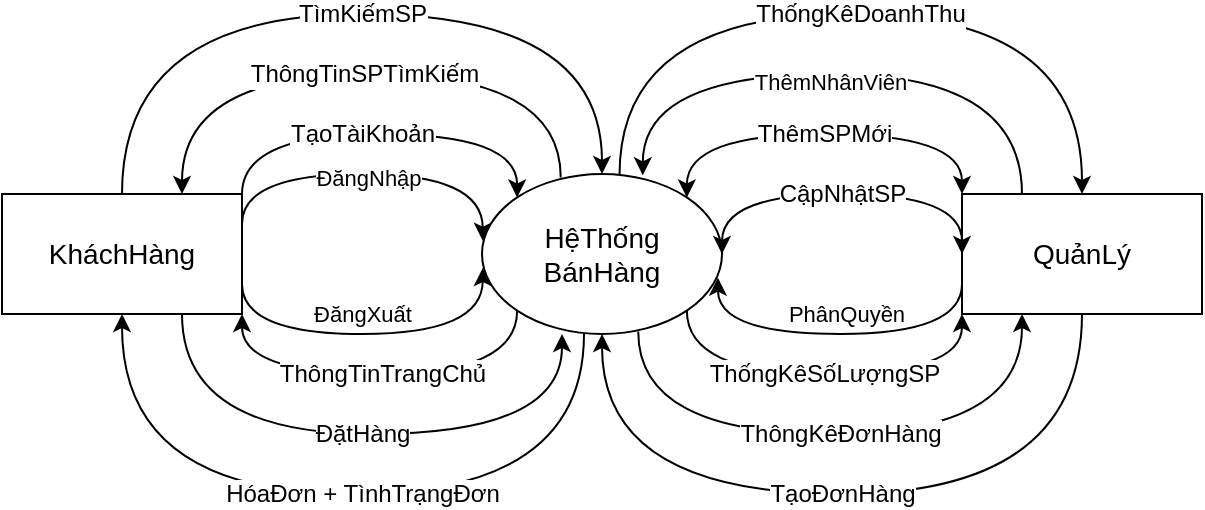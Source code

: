 <mxfile version="22.1.9" type="google">
  <diagram name="Trang-1" id="U9g1iNmjJTycA5l-uThB">
    <mxGraphModel grid="1" page="1" gridSize="10" guides="1" tooltips="1" connect="1" arrows="1" fold="1" pageScale="1" pageWidth="827" pageHeight="1169" math="0" shadow="0">
      <root>
        <mxCell id="0" />
        <mxCell id="1" parent="0" />
        <mxCell id="y0mwx3r2_zh4Qb1iisCX-2" value="&lt;font style=&quot;font-size: 14px;&quot;&gt;KháchHàng&lt;/font&gt;" style="rounded=0;whiteSpace=wrap;html=1;" vertex="1" parent="1">
          <mxGeometry x="160" y="160" width="120" height="60" as="geometry" />
        </mxCell>
        <mxCell id="y0mwx3r2_zh4Qb1iisCX-3" value="&lt;font style=&quot;font-size: 14px;&quot;&gt;HệThống&lt;br&gt;BánHàng&lt;/font&gt;" style="ellipse;whiteSpace=wrap;html=1;" vertex="1" parent="1">
          <mxGeometry x="400" y="150" width="120" height="80" as="geometry" />
        </mxCell>
        <mxCell id="y0mwx3r2_zh4Qb1iisCX-4" value="&lt;font style=&quot;font-size: 14px;&quot;&gt;QuảnLý&lt;/font&gt;" style="rounded=0;whiteSpace=wrap;html=1;" vertex="1" parent="1">
          <mxGeometry x="640" y="160" width="120" height="60" as="geometry" />
        </mxCell>
        <mxCell id="y0mwx3r2_zh4Qb1iisCX-5" value="&lt;font style=&quot;font-size: 12px;&quot;&gt;TìmKiếmSP&lt;/font&gt;" style="endArrow=classic;html=1;rounded=0;curved=1;entryX=0.5;entryY=0;entryDx=0;entryDy=0;exitX=0.5;exitY=0;exitDx=0;exitDy=0;edgeStyle=orthogonalEdgeStyle;" edge="1" parent="1" source="y0mwx3r2_zh4Qb1iisCX-2" target="y0mwx3r2_zh4Qb1iisCX-3">
          <mxGeometry x="0.024" width="50" height="50" relative="1" as="geometry">
            <mxPoint x="380" y="250" as="sourcePoint" />
            <mxPoint x="430" y="200" as="targetPoint" />
            <Array as="points">
              <mxPoint x="220" y="70" />
              <mxPoint x="460" y="70" />
            </Array>
            <mxPoint as="offset" />
          </mxGeometry>
        </mxCell>
        <mxCell id="y0mwx3r2_zh4Qb1iisCX-6" value="&lt;font style=&quot;font-size: 12px;&quot;&gt;ThôngTinSPTìmKiếm&lt;/font&gt;" style="endArrow=classic;html=1;rounded=0;curved=1;entryX=0.75;entryY=0;entryDx=0;entryDy=0;exitX=0.328;exitY=0.022;exitDx=0;exitDy=0;exitPerimeter=0;edgeStyle=orthogonalEdgeStyle;" edge="1" parent="1" source="y0mwx3r2_zh4Qb1iisCX-3" target="y0mwx3r2_zh4Qb1iisCX-2">
          <mxGeometry width="50" height="50" relative="1" as="geometry">
            <mxPoint x="380" y="250" as="sourcePoint" />
            <mxPoint x="430" y="200" as="targetPoint" />
            <Array as="points">
              <mxPoint x="439" y="100" />
              <mxPoint x="250" y="100" />
            </Array>
          </mxGeometry>
        </mxCell>
        <mxCell id="y0mwx3r2_zh4Qb1iisCX-7" value="&lt;span style=&quot;font-size: 12px;&quot;&gt;TạoTàiKhoản&lt;/span&gt;" style="endArrow=classic;html=1;rounded=0;curved=1;exitX=1;exitY=0;exitDx=0;exitDy=0;entryX=0;entryY=0;entryDx=0;entryDy=0;edgeStyle=orthogonalEdgeStyle;" edge="1" parent="1" source="y0mwx3r2_zh4Qb1iisCX-2" target="y0mwx3r2_zh4Qb1iisCX-3">
          <mxGeometry x="-0.097" width="50" height="50" relative="1" as="geometry">
            <mxPoint x="380" y="250" as="sourcePoint" />
            <mxPoint x="430" y="200" as="targetPoint" />
            <Array as="points">
              <mxPoint x="280" y="130" />
              <mxPoint x="418" y="130" />
            </Array>
            <mxPoint as="offset" />
          </mxGeometry>
        </mxCell>
        <mxCell id="y0mwx3r2_zh4Qb1iisCX-11" value="&lt;font style=&quot;font-size: 12px;&quot;&gt;ThôngTinTrangChủ&lt;/font&gt;" style="endArrow=classic;html=1;rounded=0;curved=1;exitX=0;exitY=1;exitDx=0;exitDy=0;entryX=1;entryY=1;entryDx=0;entryDy=0;edgeStyle=orthogonalEdgeStyle;" edge="1" parent="1" source="y0mwx3r2_zh4Qb1iisCX-3" target="y0mwx3r2_zh4Qb1iisCX-2">
          <mxGeometry x="-0.004" width="50" height="50" relative="1" as="geometry">
            <mxPoint x="364" y="310" as="sourcePoint" />
            <mxPoint x="414" y="260" as="targetPoint" />
            <Array as="points">
              <mxPoint x="418" y="250" />
              <mxPoint x="280" y="250" />
            </Array>
            <mxPoint as="offset" />
          </mxGeometry>
        </mxCell>
        <mxCell id="y0mwx3r2_zh4Qb1iisCX-12" value="&lt;font style=&quot;font-size: 12px;&quot;&gt;ĐặtHàng&lt;/font&gt;" style="endArrow=classic;html=1;rounded=0;curved=1;exitX=0.75;exitY=1;exitDx=0;exitDy=0;edgeStyle=orthogonalEdgeStyle;" edge="1" parent="1" source="y0mwx3r2_zh4Qb1iisCX-2">
          <mxGeometry width="50" height="50" relative="1" as="geometry">
            <mxPoint x="380" y="250" as="sourcePoint" />
            <mxPoint x="440" y="230" as="targetPoint" />
            <Array as="points">
              <mxPoint x="250" y="280" />
              <mxPoint x="440" y="280" />
            </Array>
          </mxGeometry>
        </mxCell>
        <mxCell id="y0mwx3r2_zh4Qb1iisCX-13" value="&lt;font style=&quot;font-size: 12px;&quot;&gt;HóaĐơn + TìnhTrạngĐơn&lt;/font&gt;" style="endArrow=classic;html=1;rounded=0;curved=1;entryX=0.5;entryY=1;entryDx=0;entryDy=0;edgeStyle=orthogonalEdgeStyle;" edge="1" parent="1" target="y0mwx3r2_zh4Qb1iisCX-2">
          <mxGeometry x="-0.047" width="50" height="50" relative="1" as="geometry">
            <mxPoint x="451" y="230" as="sourcePoint" />
            <mxPoint x="430" y="200" as="targetPoint" />
            <Array as="points">
              <mxPoint x="451" y="310" />
              <mxPoint x="220" y="310" />
            </Array>
            <mxPoint as="offset" />
          </mxGeometry>
        </mxCell>
        <mxCell id="y0mwx3r2_zh4Qb1iisCX-14" value="&lt;font style=&quot;font-size: 12px;&quot;&gt;ThốngKêDoanhThu&lt;/font&gt;" style="endArrow=classic;html=1;rounded=0;curved=1;exitX=0.573;exitY=0.007;exitDx=0;exitDy=0;entryX=0.5;entryY=0;entryDx=0;entryDy=0;edgeStyle=orthogonalEdgeStyle;exitPerimeter=0;" edge="1" parent="1" source="y0mwx3r2_zh4Qb1iisCX-3" target="y0mwx3r2_zh4Qb1iisCX-4">
          <mxGeometry width="50" height="50" relative="1" as="geometry">
            <mxPoint x="380" y="250" as="sourcePoint" />
            <mxPoint x="650" y="150" as="targetPoint" />
            <Array as="points">
              <mxPoint x="469" y="70" />
              <mxPoint x="700" y="70" />
            </Array>
          </mxGeometry>
        </mxCell>
        <mxCell id="y0mwx3r2_zh4Qb1iisCX-18" value="&lt;font style=&quot;font-size: 12px;&quot;&gt;ThêmSPMới&lt;/font&gt;" style="endArrow=classic;startArrow=classic;html=1;rounded=0;curved=1;exitX=1;exitY=0;exitDx=0;exitDy=0;entryX=0;entryY=0;entryDx=0;entryDy=0;edgeStyle=orthogonalEdgeStyle;" edge="1" parent="1" source="y0mwx3r2_zh4Qb1iisCX-3" target="y0mwx3r2_zh4Qb1iisCX-4">
          <mxGeometry x="0.004" width="50" height="50" relative="1" as="geometry">
            <mxPoint x="510" y="250" as="sourcePoint" />
            <mxPoint x="560" y="200" as="targetPoint" />
            <Array as="points">
              <mxPoint x="502" y="130" />
              <mxPoint x="640" y="130" />
            </Array>
            <mxPoint as="offset" />
          </mxGeometry>
        </mxCell>
        <mxCell id="y0mwx3r2_zh4Qb1iisCX-19" value="&lt;font style=&quot;font-size: 12px;&quot;&gt;CậpNhậtSP&lt;/font&gt;" style="endArrow=classic;startArrow=classic;html=1;rounded=0;curved=1;entryX=0;entryY=0.5;entryDx=0;entryDy=0;exitX=1;exitY=0.5;exitDx=0;exitDy=0;edgeStyle=orthogonalEdgeStyle;" edge="1" parent="1" source="y0mwx3r2_zh4Qb1iisCX-3" target="y0mwx3r2_zh4Qb1iisCX-4">
          <mxGeometry width="50" height="50" relative="1" as="geometry">
            <mxPoint x="520" y="170" as="sourcePoint" />
            <mxPoint x="640" y="170" as="targetPoint" />
            <Array as="points">
              <mxPoint x="520" y="160" />
              <mxPoint x="640" y="160" />
            </Array>
            <mxPoint as="offset" />
          </mxGeometry>
        </mxCell>
        <mxCell id="y0mwx3r2_zh4Qb1iisCX-20" value="&lt;font style=&quot;font-size: 12px;&quot;&gt;ThốngKêSốLượngSP&lt;/font&gt;" style="endArrow=classic;html=1;rounded=0;curved=1;exitX=1;exitY=1;exitDx=0;exitDy=0;entryX=0;entryY=1;entryDx=0;entryDy=0;edgeStyle=orthogonalEdgeStyle;" edge="1" parent="1" source="y0mwx3r2_zh4Qb1iisCX-3" target="y0mwx3r2_zh4Qb1iisCX-4">
          <mxGeometry x="0.003" width="50" height="50" relative="1" as="geometry">
            <mxPoint x="510" y="250" as="sourcePoint" />
            <mxPoint x="560" y="200" as="targetPoint" />
            <Array as="points">
              <mxPoint x="502" y="250" />
              <mxPoint x="640" y="250" />
            </Array>
            <mxPoint as="offset" />
          </mxGeometry>
        </mxCell>
        <mxCell id="y0mwx3r2_zh4Qb1iisCX-21" value="&lt;font style=&quot;font-size: 12px;&quot;&gt;ThôngKêĐơnHàng&lt;/font&gt;" style="endArrow=classic;html=1;rounded=0;curved=1;entryX=0.25;entryY=1;entryDx=0;entryDy=0;exitX=0.651;exitY=0.985;exitDx=0;exitDy=0;exitPerimeter=0;edgeStyle=orthogonalEdgeStyle;" edge="1" parent="1" source="y0mwx3r2_zh4Qb1iisCX-3" target="y0mwx3r2_zh4Qb1iisCX-4">
          <mxGeometry x="0.003" width="50" height="50" relative="1" as="geometry">
            <mxPoint x="480" y="250" as="sourcePoint" />
            <mxPoint x="620" y="310" as="targetPoint" />
            <Array as="points">
              <mxPoint x="478" y="280" />
              <mxPoint x="670" y="280" />
            </Array>
            <mxPoint as="offset" />
          </mxGeometry>
        </mxCell>
        <mxCell id="y0mwx3r2_zh4Qb1iisCX-22" value="&lt;font style=&quot;font-size: 12px;&quot;&gt;&lt;span style=&quot;color: rgb(0, 0, 0); font-family: Helvetica; font-style: normal; font-variant-ligatures: normal; font-variant-caps: normal; font-weight: 400; letter-spacing: normal; orphans: 2; text-align: center; text-indent: 0px; text-transform: none; widows: 2; word-spacing: 0px; -webkit-text-stroke-width: 0px; background-color: rgb(255, 255, 255); text-decoration-thickness: initial; text-decoration-style: initial; text-decoration-color: initial; float: none; display: inline !important;&quot;&gt;TạoĐơnHàng&lt;/span&gt;&lt;br&gt;&lt;/font&gt;" style="endArrow=classic;html=1;rounded=0;curved=1;exitX=0.5;exitY=1;exitDx=0;exitDy=0;entryX=0.5;entryY=1;entryDx=0;entryDy=0;edgeStyle=orthogonalEdgeStyle;" edge="1" parent="1">
          <mxGeometry x="0.024" width="50" height="50" relative="1" as="geometry">
            <mxPoint x="700" y="220" as="sourcePoint" />
            <mxPoint x="460" y="230" as="targetPoint" />
            <Array as="points">
              <mxPoint x="700" y="310" />
              <mxPoint x="460" y="310" />
            </Array>
            <mxPoint as="offset" />
          </mxGeometry>
        </mxCell>
        <mxCell id="6JSaW5JQkCWTSzgDVDDX-2" value="" style="curved=1;endArrow=classic;html=1;rounded=0;edgeStyle=orthogonalEdgeStyle;exitX=0;exitY=0.75;exitDx=0;exitDy=0;entryX=0.983;entryY=0.648;entryDx=0;entryDy=0;entryPerimeter=0;" edge="1" parent="1" source="y0mwx3r2_zh4Qb1iisCX-4" target="y0mwx3r2_zh4Qb1iisCX-3">
          <mxGeometry width="50" height="50" relative="1" as="geometry">
            <mxPoint x="435" y="330" as="sourcePoint" />
            <mxPoint x="485" y="280" as="targetPoint" />
            <Array as="points">
              <mxPoint x="640" y="230" />
              <mxPoint x="518" y="230" />
            </Array>
          </mxGeometry>
        </mxCell>
        <mxCell id="6JSaW5JQkCWTSzgDVDDX-7" value="PhânQuyền" style="edgeLabel;html=1;align=center;verticalAlign=middle;resizable=0;points=[];" connectable="0" vertex="1" parent="6JSaW5JQkCWTSzgDVDDX-2">
          <mxGeometry x="-0.052" y="1" relative="1" as="geometry">
            <mxPoint y="-11" as="offset" />
          </mxGeometry>
        </mxCell>
        <mxCell id="6JSaW5JQkCWTSzgDVDDX-12" value="" style="curved=1;endArrow=classic;html=1;rounded=0;edgeStyle=orthogonalEdgeStyle;exitX=1;exitY=0.75;exitDx=0;exitDy=0;entryX=0.003;entryY=0.588;entryDx=0;entryDy=0;entryPerimeter=0;" edge="1" parent="1" source="y0mwx3r2_zh4Qb1iisCX-2" target="y0mwx3r2_zh4Qb1iisCX-3">
          <mxGeometry width="50" height="50" relative="1" as="geometry">
            <mxPoint x="370" y="310" as="sourcePoint" />
            <mxPoint x="420" y="260" as="targetPoint" />
            <Array as="points">
              <mxPoint x="280" y="230" />
              <mxPoint x="400" y="230" />
            </Array>
          </mxGeometry>
        </mxCell>
        <mxCell id="6JSaW5JQkCWTSzgDVDDX-16" value="ĐăngXuất" style="edgeLabel;html=1;align=center;verticalAlign=middle;resizable=0;points=[];" vertex="1" connectable="0" parent="6JSaW5JQkCWTSzgDVDDX-12">
          <mxGeometry x="-0.047" y="-1" relative="1" as="geometry">
            <mxPoint y="-11" as="offset" />
          </mxGeometry>
        </mxCell>
        <mxCell id="6JSaW5JQkCWTSzgDVDDX-14" value="" style="curved=1;endArrow=classic;html=1;rounded=0;edgeStyle=orthogonalEdgeStyle;exitX=1;exitY=0.25;exitDx=0;exitDy=0;entryX=0.003;entryY=0.417;entryDx=0;entryDy=0;entryPerimeter=0;" edge="1" parent="1" source="y0mwx3r2_zh4Qb1iisCX-2" target="y0mwx3r2_zh4Qb1iisCX-3">
          <mxGeometry width="50" height="50" relative="1" as="geometry">
            <mxPoint x="370" y="310" as="sourcePoint" />
            <mxPoint x="420" y="260" as="targetPoint" />
            <Array as="points">
              <mxPoint x="280" y="150" />
              <mxPoint x="400" y="150" />
            </Array>
          </mxGeometry>
        </mxCell>
        <mxCell id="6JSaW5JQkCWTSzgDVDDX-15" value="ĐăngNhập" style="edgeLabel;html=1;align=center;verticalAlign=middle;resizable=0;points=[];" vertex="1" connectable="0" parent="6JSaW5JQkCWTSzgDVDDX-14">
          <mxGeometry x="-0.015" y="-2" relative="1" as="geometry">
            <mxPoint as="offset" />
          </mxGeometry>
        </mxCell>
        <mxCell id="6JSaW5JQkCWTSzgDVDDX-33" value="" style="curved=1;endArrow=classic;html=1;rounded=0;edgeStyle=orthogonalEdgeStyle;entryX=0.67;entryY=0.008;entryDx=0;entryDy=0;entryPerimeter=0;exitX=0.25;exitY=0;exitDx=0;exitDy=0;" edge="1" parent="1" source="y0mwx3r2_zh4Qb1iisCX-4" target="y0mwx3r2_zh4Qb1iisCX-3">
          <mxGeometry width="50" height="50" relative="1" as="geometry">
            <mxPoint x="560" y="120" as="sourcePoint" />
            <mxPoint x="610" y="70" as="targetPoint" />
            <Array as="points">
              <mxPoint x="670" y="100" />
              <mxPoint x="480" y="100" />
            </Array>
          </mxGeometry>
        </mxCell>
        <mxCell id="6JSaW5JQkCWTSzgDVDDX-34" value="ThêmNhânViên" style="edgeLabel;html=1;align=center;verticalAlign=middle;resizable=0;points=[];" connectable="0" vertex="1" parent="6JSaW5JQkCWTSzgDVDDX-33">
          <mxGeometry x="0.039" y="4" relative="1" as="geometry">
            <mxPoint as="offset" />
          </mxGeometry>
        </mxCell>
      </root>
    </mxGraphModel>
  </diagram>
</mxfile>
